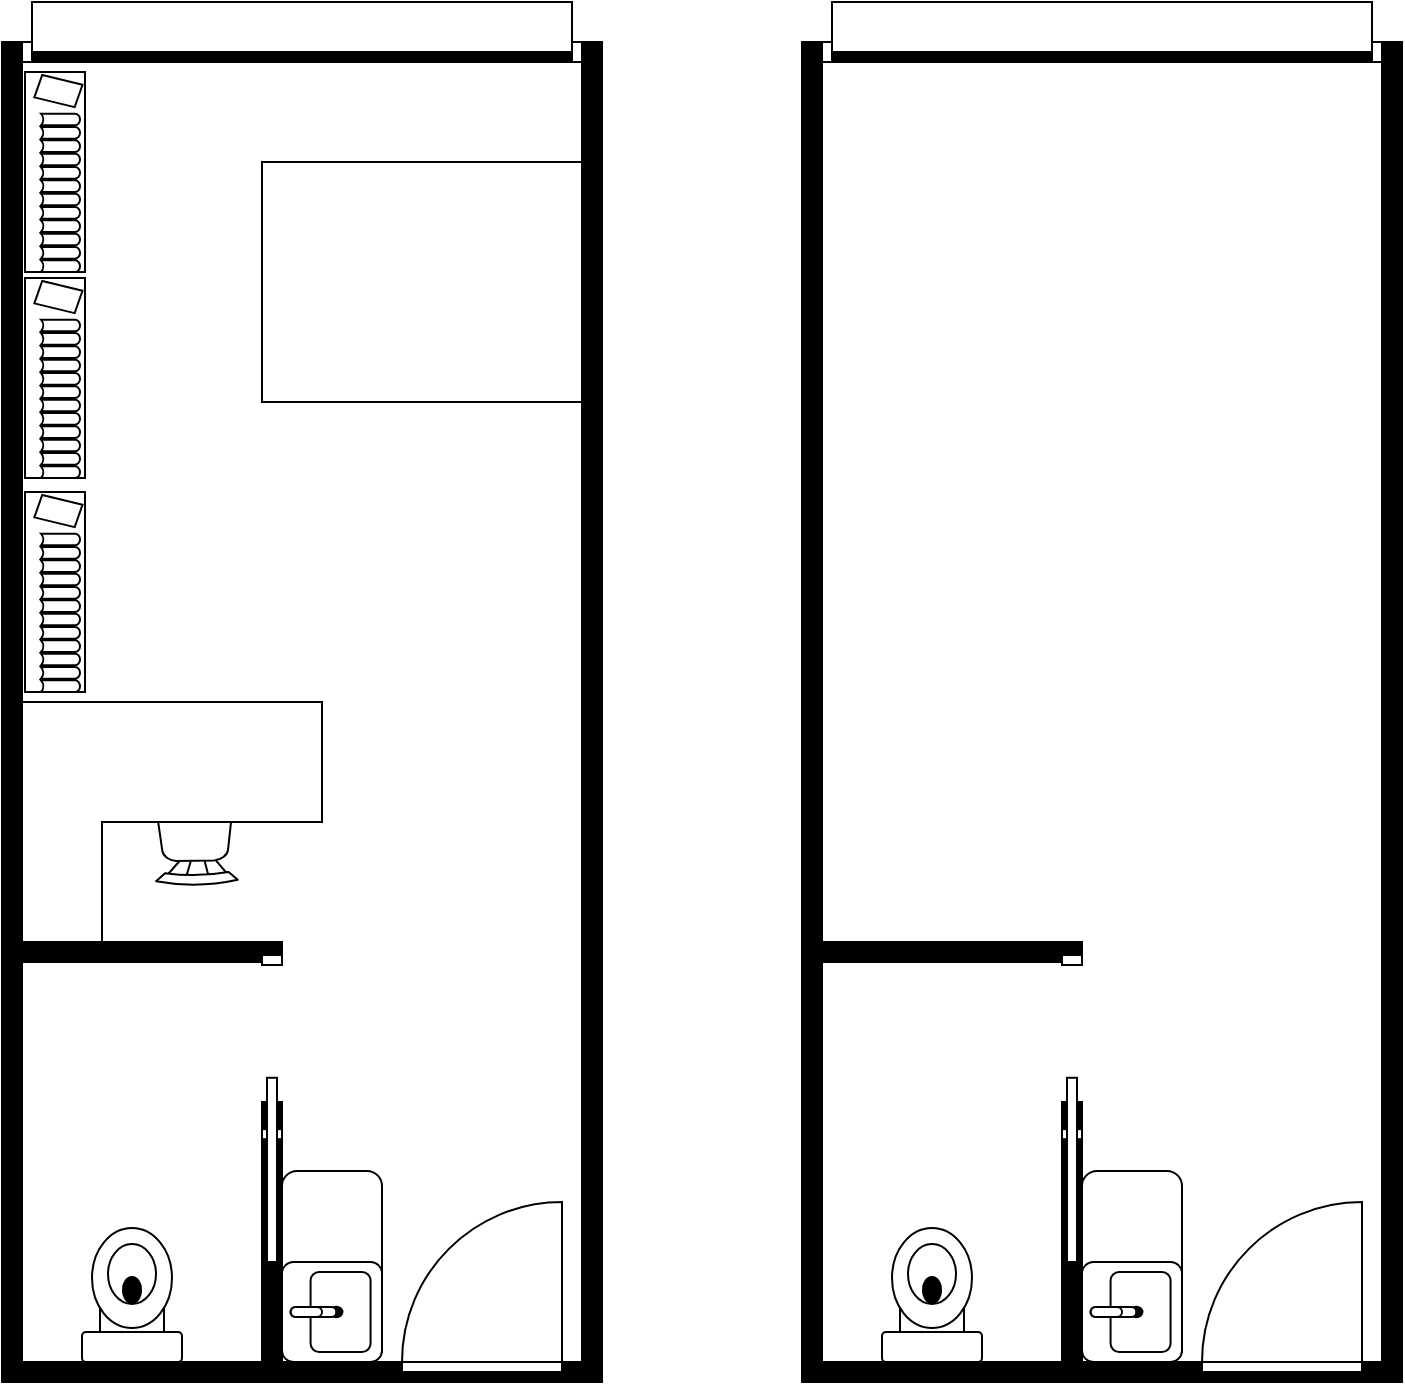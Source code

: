 <mxfile version="27.1.5">
  <diagram name="Page-1" id="8hpgcJF2fDUHE39D7sG3">
    <mxGraphModel dx="944" dy="615" grid="1" gridSize="10" guides="1" tooltips="1" connect="1" arrows="1" fold="1" page="1" pageScale="1" pageWidth="827" pageHeight="1169" math="0" shadow="0">
      <root>
        <mxCell id="0" />
        <mxCell id="1" parent="0" />
        <mxCell id="MzufY-UjyBVflP_9ynbF-50" value="" style="verticalLabelPosition=bottom;html=1;verticalAlign=top;align=center;shape=mxgraph.floorplan.chair;rotation=-181;" vertex="1" parent="1">
          <mxGeometry x="146.5" y="500" width="41" height="52" as="geometry" />
        </mxCell>
        <mxCell id="MzufY-UjyBVflP_9ynbF-2" value="" style="verticalLabelPosition=bottom;html=1;verticalAlign=top;align=center;shape=mxgraph.floorplan.wall;fillColor=strokeColor;rotation=-180;" vertex="1" parent="1">
          <mxGeometry x="70" y="130" width="300" height="10" as="geometry" />
        </mxCell>
        <mxCell id="MzufY-UjyBVflP_9ynbF-5" value="" style="verticalLabelPosition=bottom;html=1;verticalAlign=top;align=center;shape=mxgraph.floorplan.wall;fillColor=strokeColor;direction=south;" vertex="1" parent="1">
          <mxGeometry x="70" y="140" width="10" height="650" as="geometry" />
        </mxCell>
        <mxCell id="MzufY-UjyBVflP_9ynbF-6" value="" style="verticalLabelPosition=bottom;html=1;verticalAlign=top;align=center;shape=mxgraph.floorplan.wall;fillColor=strokeColor;direction=south;" vertex="1" parent="1">
          <mxGeometry x="360" y="140" width="10" height="650" as="geometry" />
        </mxCell>
        <mxCell id="MzufY-UjyBVflP_9ynbF-7" value="" style="verticalLabelPosition=bottom;html=1;verticalAlign=top;align=center;shape=mxgraph.floorplan.wall;fillColor=strokeColor;" vertex="1" parent="1">
          <mxGeometry x="80" y="580" width="130" height="10" as="geometry" />
        </mxCell>
        <mxCell id="MzufY-UjyBVflP_9ynbF-8" value="" style="verticalLabelPosition=bottom;html=1;verticalAlign=top;align=center;shape=mxgraph.floorplan.wall;fillColor=strokeColor;direction=south;" vertex="1" parent="1">
          <mxGeometry x="200" y="660" width="10" height="130" as="geometry" />
        </mxCell>
        <mxCell id="MzufY-UjyBVflP_9ynbF-9" value="" style="verticalLabelPosition=bottom;html=1;verticalAlign=top;align=center;shape=mxgraph.floorplan.wall;fillColor=strokeColor;" vertex="1" parent="1">
          <mxGeometry x="70" y="790" width="300" height="10" as="geometry" />
        </mxCell>
        <mxCell id="MzufY-UjyBVflP_9ynbF-11" value="" style="rounded=1;whiteSpace=wrap;html=1;rotation=-90;" vertex="1" parent="1">
          <mxGeometry x="187.5" y="717" width="95" height="50" as="geometry" />
        </mxCell>
        <mxCell id="MzufY-UjyBVflP_9ynbF-10" value="" style="verticalLabelPosition=bottom;html=1;verticalAlign=top;align=center;shape=mxgraph.floorplan.sink_22;rotation=-90;" vertex="1" parent="1">
          <mxGeometry x="210" y="740" width="50" height="50" as="geometry" />
        </mxCell>
        <mxCell id="MzufY-UjyBVflP_9ynbF-12" value="" style="verticalLabelPosition=bottom;html=1;verticalAlign=top;align=center;shape=mxgraph.floorplan.doorLeft;aspect=fixed;flipH=1;flipV=1;" vertex="1" parent="1">
          <mxGeometry x="270" y="710" width="80" height="85" as="geometry" />
        </mxCell>
        <mxCell id="MzufY-UjyBVflP_9ynbF-13" value="" style="verticalLabelPosition=bottom;html=1;verticalAlign=top;align=center;shape=mxgraph.floorplan.doorPocket;dx=0.4;rotation=-90;" vertex="1" parent="1">
          <mxGeometry x="128.25" y="658.25" width="153.5" height="10" as="geometry" />
        </mxCell>
        <mxCell id="MzufY-UjyBVflP_9ynbF-14" value="" style="verticalLabelPosition=bottom;html=1;verticalAlign=top;align=center;shape=mxgraph.floorplan.toilet;rotation=-180;" vertex="1" parent="1">
          <mxGeometry x="110" y="723" width="50" height="67" as="geometry" />
        </mxCell>
        <mxCell id="MzufY-UjyBVflP_9ynbF-16" value="" style="verticalLabelPosition=bottom;html=1;verticalAlign=top;align=center;shape=mxgraph.floorplan.doorOverhead;" vertex="1" parent="1">
          <mxGeometry x="80" y="110" width="280" height="30" as="geometry" />
        </mxCell>
        <mxCell id="MzufY-UjyBVflP_9ynbF-29" value="" style="verticalLabelPosition=bottom;html=1;verticalAlign=top;align=center;shape=mxgraph.floorplan.wall;fillColor=strokeColor;rotation=-180;" vertex="1" parent="1">
          <mxGeometry x="470" y="130" width="300" height="10" as="geometry" />
        </mxCell>
        <mxCell id="MzufY-UjyBVflP_9ynbF-30" value="" style="verticalLabelPosition=bottom;html=1;verticalAlign=top;align=center;shape=mxgraph.floorplan.wall;fillColor=strokeColor;direction=south;" vertex="1" parent="1">
          <mxGeometry x="470" y="140" width="10" height="650" as="geometry" />
        </mxCell>
        <mxCell id="MzufY-UjyBVflP_9ynbF-31" value="" style="verticalLabelPosition=bottom;html=1;verticalAlign=top;align=center;shape=mxgraph.floorplan.wall;fillColor=strokeColor;direction=south;" vertex="1" parent="1">
          <mxGeometry x="760" y="140" width="10" height="650" as="geometry" />
        </mxCell>
        <mxCell id="MzufY-UjyBVflP_9ynbF-32" value="" style="verticalLabelPosition=bottom;html=1;verticalAlign=top;align=center;shape=mxgraph.floorplan.wall;fillColor=strokeColor;" vertex="1" parent="1">
          <mxGeometry x="480" y="580" width="130" height="10" as="geometry" />
        </mxCell>
        <mxCell id="MzufY-UjyBVflP_9ynbF-33" value="" style="verticalLabelPosition=bottom;html=1;verticalAlign=top;align=center;shape=mxgraph.floorplan.wall;fillColor=strokeColor;direction=south;" vertex="1" parent="1">
          <mxGeometry x="600" y="660" width="10" height="130" as="geometry" />
        </mxCell>
        <mxCell id="MzufY-UjyBVflP_9ynbF-34" value="" style="verticalLabelPosition=bottom;html=1;verticalAlign=top;align=center;shape=mxgraph.floorplan.wall;fillColor=strokeColor;" vertex="1" parent="1">
          <mxGeometry x="470" y="790" width="300" height="10" as="geometry" />
        </mxCell>
        <mxCell id="MzufY-UjyBVflP_9ynbF-35" value="" style="rounded=1;whiteSpace=wrap;html=1;rotation=-90;" vertex="1" parent="1">
          <mxGeometry x="587.5" y="717" width="95" height="50" as="geometry" />
        </mxCell>
        <mxCell id="MzufY-UjyBVflP_9ynbF-36" value="" style="verticalLabelPosition=bottom;html=1;verticalAlign=top;align=center;shape=mxgraph.floorplan.sink_22;rotation=-90;" vertex="1" parent="1">
          <mxGeometry x="610" y="740" width="50" height="50" as="geometry" />
        </mxCell>
        <mxCell id="MzufY-UjyBVflP_9ynbF-37" value="" style="verticalLabelPosition=bottom;html=1;verticalAlign=top;align=center;shape=mxgraph.floorplan.doorLeft;aspect=fixed;flipH=1;flipV=1;" vertex="1" parent="1">
          <mxGeometry x="670" y="710" width="80" height="85" as="geometry" />
        </mxCell>
        <mxCell id="MzufY-UjyBVflP_9ynbF-38" value="" style="verticalLabelPosition=bottom;html=1;verticalAlign=top;align=center;shape=mxgraph.floorplan.doorPocket;dx=0.4;rotation=-90;" vertex="1" parent="1">
          <mxGeometry x="528.25" y="658.25" width="153.5" height="10" as="geometry" />
        </mxCell>
        <mxCell id="MzufY-UjyBVflP_9ynbF-39" value="" style="verticalLabelPosition=bottom;html=1;verticalAlign=top;align=center;shape=mxgraph.floorplan.toilet;rotation=-180;" vertex="1" parent="1">
          <mxGeometry x="510" y="723" width="50" height="67" as="geometry" />
        </mxCell>
        <mxCell id="MzufY-UjyBVflP_9ynbF-40" value="" style="verticalLabelPosition=bottom;html=1;verticalAlign=top;align=center;shape=mxgraph.floorplan.doorOverhead;" vertex="1" parent="1">
          <mxGeometry x="480" y="110" width="280" height="30" as="geometry" />
        </mxCell>
        <mxCell id="MzufY-UjyBVflP_9ynbF-43" value="" style="verticalLabelPosition=bottom;html=1;verticalAlign=top;align=center;shape=mxgraph.floorplan.desk_corner_2;flipH=0;flipV=0;" vertex="1" parent="1">
          <mxGeometry x="80" y="460" width="150" height="120" as="geometry" />
        </mxCell>
        <mxCell id="MzufY-UjyBVflP_9ynbF-51" value="" style="verticalLabelPosition=bottom;html=1;verticalAlign=top;align=center;shape=mxgraph.floorplan.bookcase;rotation=-90;" vertex="1" parent="1">
          <mxGeometry x="46.5" y="180" width="100" height="30" as="geometry" />
        </mxCell>
        <mxCell id="MzufY-UjyBVflP_9ynbF-52" value="" style="verticalLabelPosition=bottom;html=1;verticalAlign=top;align=center;shape=mxgraph.floorplan.bookcase;rotation=-90;" vertex="1" parent="1">
          <mxGeometry x="46.5" y="283" width="100" height="30" as="geometry" />
        </mxCell>
        <mxCell id="MzufY-UjyBVflP_9ynbF-59" value="" style="shape=rect;shadow=0;html=1;rotation=90;" vertex="1" parent="1">
          <mxGeometry x="220" y="170" width="120" height="160" as="geometry" />
        </mxCell>
        <mxCell id="MzufY-UjyBVflP_9ynbF-60" value="" style="verticalLabelPosition=bottom;html=1;verticalAlign=top;align=center;shape=mxgraph.floorplan.bookcase;rotation=-90;" vertex="1" parent="1">
          <mxGeometry x="46.5" y="390" width="100" height="30" as="geometry" />
        </mxCell>
      </root>
    </mxGraphModel>
  </diagram>
</mxfile>
